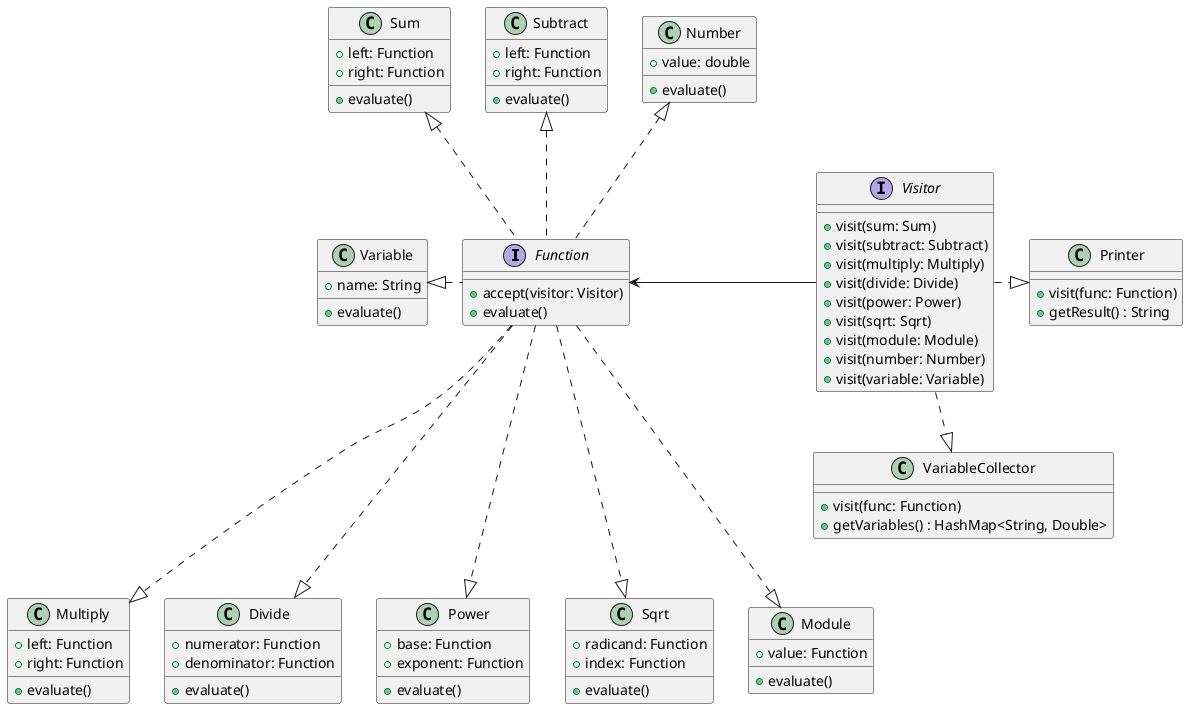 @startuml

interface Function {
    + accept(visitor: Visitor)
    + evaluate()
}

class Sum {
    + left: Function
    + right: Function
    + evaluate()
}

class Subtract{
    + left: Function
    + right: Function
    + evaluate()
}

class Multiply {
    + left: Function
    + right: Function
    + evaluate()
}

class Divide {
    + numerator: Function
    + denominator: Function
    + evaluate()
}

class Power {
    + base: Function
    + exponent: Function
    + evaluate()
}

class Sqrt {
    + radicand: Function
    + index: Function
    + evaluate()
}

class Module {
    + value: Function
    + evaluate()
}

class Number {
    + value: double
    + evaluate()
}

class Variable {
    + name: String
    + evaluate()
}

interface Visitor{
    + visit(sum: Sum)
    + visit(subtract: Subtract)
    + visit(multiply: Multiply)
    + visit(divide: Divide)
    + visit(power: Power)
    + visit(sqrt: Sqrt)
    + visit(module: Module)
    + visit(number: Number)
    + visit(variable: Variable)
}

class Printer{
    + visit(func: Function)
    + getResult() : String
}

class VariableCollector {
    + visit(func: Function)
    + getVariables() : HashMap<String, Double>
}

Sum <|.. Function
Subtract <|.. Function
Function ...|> Divide
Function ...|> Multiply
Function ...|> Power
Function ...|> Module
Function ...|> Sqrt
Number <|.. Function
Variable <|. Function

Function <- Visitor

Visitor .|> Printer
Visitor ..|> VariableCollector
@enduml